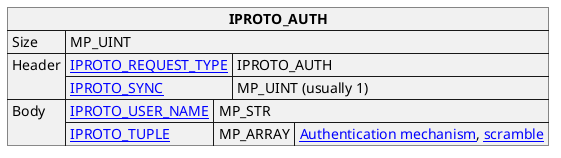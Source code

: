 @startuml

skinparam map {
    HyperlinkColor #0077FF
    FontColor #313131
    BorderColor #313131
    BackgroundColor transparent
}

json "**IPROTO_AUTH**" as auth_request {
    "Size": "MP_UINT",
    "Header": {
      "[[https://tarantool.io/en/doc/latest/dev_guide/internals/iproto/keys IPROTO_REQUEST_TYPE]]": "IPROTO_AUTH",
      "[[https://tarantool.io/en/doc/latest/dev_guide/internals/iproto/keys IPROTO_SYNC]]": "MP_UINT (usually 1)"
    },
    "Body": {
      "[[https://tarantool.io/en/doc/latest/dev_guide/internals/iproto/keys IPROTO_USER_NAME]]": "MP_STR",
      "[[https://tarantool.io/en/doc/latest/dev_guide/internals/iproto/keys IPROTO_TUPLE]]": {
          "MP_ARRAY": "[[https://tarantool.io/en/doc/latest/dev_guide/internals/iproto/authentication Authentication mechanism]], [[https://tarantool.io/en/doc/latest/dev_guide/internals/iproto/authentication scramble]]"
      }
    }
}

@enduml
